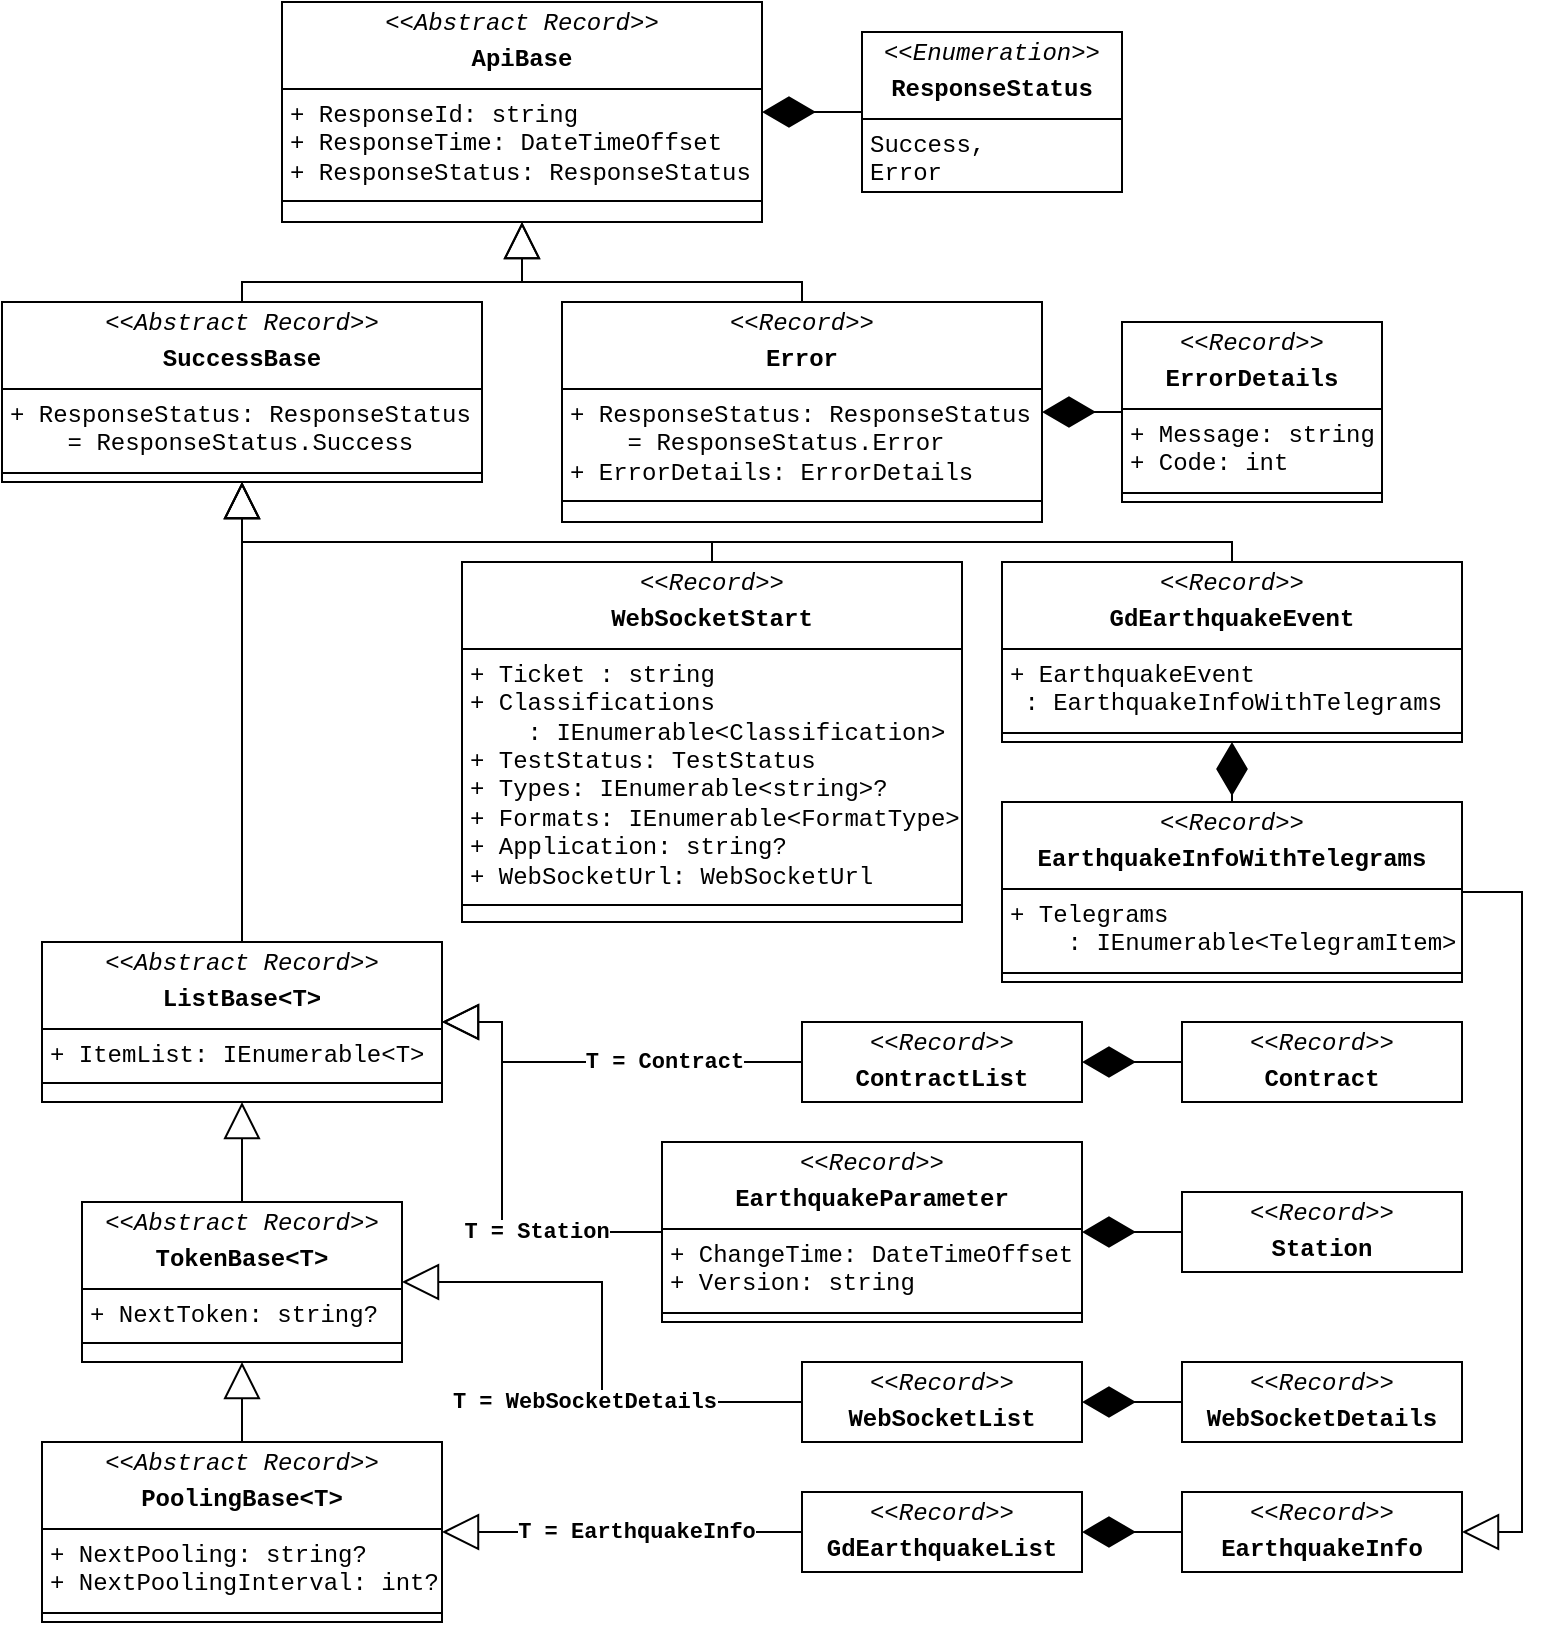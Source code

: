 <mxfile version="26.0.16">
  <diagram id="C5RBs43oDa-KdzZeNtuy" name="Page-1">
    <mxGraphModel dx="3728" dy="1267" grid="1" gridSize="10" guides="1" tooltips="1" connect="1" arrows="1" fold="1" page="1" pageScale="1" pageWidth="827" pageHeight="1169" math="0" shadow="0">
      <root>
        <mxCell id="WIyWlLk6GJQsqaUBKTNV-0" />
        <mxCell id="WIyWlLk6GJQsqaUBKTNV-1" parent="WIyWlLk6GJQsqaUBKTNV-0" />
        <mxCell id="hwMNSgePC5UXe02ij8vF-0" value="&lt;p style=&quot;margin:0px;margin-top:4px;text-align:center;&quot;&gt;&lt;i&gt;&amp;lt;&amp;lt;Abstract Record&amp;gt;&amp;gt;&lt;/i&gt;&lt;/p&gt;&lt;p style=&quot;margin:0px;margin-top:4px;text-align:center;&quot;&gt;&lt;b&gt;ApiBase&lt;/b&gt;&lt;/p&gt;&lt;hr size=&quot;1&quot; style=&quot;border-style:solid;&quot;&gt;&lt;p style=&quot;margin: 0px 0px 0px 4px;&quot;&gt;+ ResponseId: string&lt;/p&gt;&lt;p style=&quot;margin: 0px 0px 0px 4px;&quot;&gt;+ ResponseTime: DateTimeOffset&lt;/p&gt;&lt;p style=&quot;margin: 0px 0px 0px 4px;&quot;&gt;+ ResponseStatus: ResponseStatus&lt;/p&gt;&lt;hr size=&quot;1&quot; style=&quot;border-style:solid;&quot;&gt;&lt;p style=&quot;margin:0px;margin-left:4px;&quot;&gt;&lt;br&gt;&lt;/p&gt;&lt;p style=&quot;margin:0px;margin-left:4px;&quot;&gt;&lt;br&gt;&lt;/p&gt;" style="verticalAlign=top;align=left;overflow=fill;html=1;whiteSpace=wrap;fontFamily=Courier New;" vertex="1" parent="WIyWlLk6GJQsqaUBKTNV-1">
          <mxGeometry x="-1480" y="20" width="240" height="110" as="geometry" />
        </mxCell>
        <mxCell id="hwMNSgePC5UXe02ij8vF-1" value="&lt;p style=&quot;margin:0px;margin-top:4px;text-align:center;&quot;&gt;&lt;i&gt;&amp;lt;&amp;lt;Enumeration&amp;gt;&amp;gt;&lt;/i&gt;&lt;/p&gt;&lt;p style=&quot;margin:0px;margin-top:4px;text-align:center;&quot;&gt;&lt;b&gt;ResponseStatus&lt;/b&gt;&lt;/p&gt;&lt;hr size=&quot;1&quot; style=&quot;border-style:solid;&quot;&gt;&lt;p style=&quot;margin:0px;margin-left:4px;&quot;&gt;Success,&lt;/p&gt;&lt;p style=&quot;margin:0px;margin-left:4px;&quot;&gt;Error&lt;/p&gt;&lt;p style=&quot;margin:0px;margin-left:4px;&quot;&gt;&lt;br&gt;&lt;/p&gt;" style="verticalAlign=top;align=left;overflow=fill;html=1;whiteSpace=wrap;fontFamily=Courier New;" vertex="1" parent="WIyWlLk6GJQsqaUBKTNV-1">
          <mxGeometry x="-1190" y="35" width="130" height="80" as="geometry" />
        </mxCell>
        <mxCell id="hwMNSgePC5UXe02ij8vF-2" value="&lt;p style=&quot;margin:0px;margin-top:4px;text-align:center;&quot;&gt;&lt;i&gt;&amp;lt;&amp;lt;Abstract Record&amp;gt;&amp;gt;&lt;/i&gt;&lt;/p&gt;&lt;p style=&quot;margin:0px;margin-top:4px;text-align:center;&quot;&gt;&lt;b&gt;SuccessBase&lt;/b&gt;&lt;/p&gt;&lt;hr size=&quot;1&quot; style=&quot;border-style:solid;&quot;&gt;&lt;p style=&quot;margin:0px;margin-left:4px;&quot;&gt;+ ResponseStatus: ResponseStatus&lt;/p&gt;&lt;p style=&quot;margin:0px;margin-left:4px;&quot;&gt;&amp;nbsp; &amp;nbsp; = ResponseStatus.Success&lt;/p&gt;&lt;hr size=&quot;1&quot; style=&quot;border-style:solid;&quot;&gt;&lt;p style=&quot;margin:0px;margin-left:4px;&quot;&gt;&lt;br&gt;&lt;/p&gt;" style="verticalAlign=top;align=left;overflow=fill;html=1;whiteSpace=wrap;fontFamily=Courier New;" vertex="1" parent="WIyWlLk6GJQsqaUBKTNV-1">
          <mxGeometry x="-1620" y="170" width="240" height="90" as="geometry" />
        </mxCell>
        <mxCell id="hwMNSgePC5UXe02ij8vF-3" value="&lt;p style=&quot;margin:0px;margin-top:4px;text-align:center;&quot;&gt;&lt;i&gt;&amp;lt;&amp;lt;Abstract Record&amp;gt;&amp;gt;&lt;/i&gt;&lt;/p&gt;&lt;p style=&quot;margin:0px;margin-top:4px;text-align:center;&quot;&gt;&lt;b&gt;ListBase&amp;lt;T&amp;gt;&lt;/b&gt;&lt;/p&gt;&lt;hr size=&quot;1&quot; style=&quot;border-style:solid;&quot;&gt;&lt;p style=&quot;margin:0px;margin-left:4px;&quot;&gt;+ ItemList: IEnumerable&amp;lt;T&amp;gt;&lt;br&gt;&lt;/p&gt;&lt;hr size=&quot;1&quot; style=&quot;border-style:solid;&quot;&gt;&lt;p style=&quot;margin:0px;margin-left:4px;&quot;&gt;&lt;br&gt;&lt;/p&gt;" style="verticalAlign=top;align=left;overflow=fill;html=1;whiteSpace=wrap;fontFamily=Courier New;" vertex="1" parent="WIyWlLk6GJQsqaUBKTNV-1">
          <mxGeometry x="-1600" y="490" width="200" height="80" as="geometry" />
        </mxCell>
        <mxCell id="hwMNSgePC5UXe02ij8vF-4" value="&lt;p style=&quot;margin:0px;margin-top:4px;text-align:center;&quot;&gt;&lt;i&gt;&amp;lt;&amp;lt;Abstract Record&amp;gt;&amp;gt;&lt;/i&gt;&lt;/p&gt;&lt;p style=&quot;margin:0px;margin-top:4px;text-align:center;&quot;&gt;&lt;b&gt;TokenBase&amp;lt;T&amp;gt;&lt;/b&gt;&lt;/p&gt;&lt;hr size=&quot;1&quot; style=&quot;border-style:solid;&quot;&gt;&lt;p style=&quot;margin:0px;margin-left:4px;&quot;&gt;+ NextToken: string?&lt;br&gt;&lt;/p&gt;&lt;hr size=&quot;1&quot; style=&quot;border-style:solid;&quot;&gt;&lt;p style=&quot;margin:0px;margin-left:4px;&quot;&gt;&lt;br&gt;&lt;/p&gt;" style="verticalAlign=top;align=left;overflow=fill;html=1;whiteSpace=wrap;fontFamily=Courier New;" vertex="1" parent="WIyWlLk6GJQsqaUBKTNV-1">
          <mxGeometry x="-1580" y="620" width="160" height="80" as="geometry" />
        </mxCell>
        <mxCell id="hwMNSgePC5UXe02ij8vF-5" value="&lt;p style=&quot;margin:0px;margin-top:4px;text-align:center;&quot;&gt;&lt;i&gt;&amp;lt;&amp;lt;Abstract Record&amp;gt;&amp;gt;&lt;/i&gt;&lt;/p&gt;&lt;p style=&quot;margin:0px;margin-top:4px;text-align:center;&quot;&gt;&lt;b&gt;PoolingBase&amp;lt;T&amp;gt;&lt;/b&gt;&lt;/p&gt;&lt;hr size=&quot;1&quot; style=&quot;border-style:solid;&quot;&gt;&lt;p style=&quot;margin:0px;margin-left:4px;&quot;&gt;&lt;span style=&quot;background-color: transparent; color: light-dark(rgb(0, 0, 0), rgb(255, 255, 255));&quot;&gt;+ NextPooling: string?&lt;/span&gt;&lt;/p&gt;&lt;p style=&quot;margin:0px;margin-left:4px;&quot;&gt;+ NextPoolingInterval: int?&lt;/p&gt;&lt;hr size=&quot;1&quot; style=&quot;border-style:solid;&quot;&gt;&lt;p style=&quot;margin:0px;margin-left:4px;&quot;&gt;&lt;br&gt;&lt;/p&gt;" style="verticalAlign=top;align=left;overflow=fill;html=1;whiteSpace=wrap;fontFamily=Courier New;" vertex="1" parent="WIyWlLk6GJQsqaUBKTNV-1">
          <mxGeometry x="-1600" y="740" width="200" height="90" as="geometry" />
        </mxCell>
        <mxCell id="hwMNSgePC5UXe02ij8vF-6" value="" style="endArrow=diamondThin;endFill=1;endSize=24;html=1;rounded=0;entryX=1;entryY=0.5;entryDx=0;entryDy=0;exitX=0;exitY=0.5;exitDx=0;exitDy=0;" edge="1" parent="WIyWlLk6GJQsqaUBKTNV-1" source="hwMNSgePC5UXe02ij8vF-1" target="hwMNSgePC5UXe02ij8vF-0">
          <mxGeometry width="160" relative="1" as="geometry">
            <mxPoint x="-1320" y="340" as="sourcePoint" />
            <mxPoint x="-1160" y="340" as="targetPoint" />
          </mxGeometry>
        </mxCell>
        <mxCell id="hwMNSgePC5UXe02ij8vF-7" value="" style="endArrow=block;endSize=16;endFill=0;html=1;rounded=0;entryX=0.5;entryY=1;entryDx=0;entryDy=0;exitX=0.5;exitY=0;exitDx=0;exitDy=0;edgeStyle=elbowEdgeStyle;elbow=vertical;" edge="1" parent="WIyWlLk6GJQsqaUBKTNV-1" source="hwMNSgePC5UXe02ij8vF-2" target="hwMNSgePC5UXe02ij8vF-0">
          <mxGeometry width="160" relative="1" as="geometry">
            <mxPoint x="-1320" y="340" as="sourcePoint" />
            <mxPoint x="-980" y="340" as="targetPoint" />
            <Array as="points">
              <mxPoint x="-1410" y="160" />
            </Array>
          </mxGeometry>
        </mxCell>
        <mxCell id="hwMNSgePC5UXe02ij8vF-9" value="" style="endArrow=block;endSize=16;endFill=0;html=1;rounded=0;entryX=0.5;entryY=1;entryDx=0;entryDy=0;exitX=0.5;exitY=0;exitDx=0;exitDy=0;edgeStyle=elbowEdgeStyle;elbow=vertical;" edge="1" parent="WIyWlLk6GJQsqaUBKTNV-1" source="hwMNSgePC5UXe02ij8vF-3" target="hwMNSgePC5UXe02ij8vF-2">
          <mxGeometry width="160" relative="1" as="geometry">
            <mxPoint x="-1350" y="190" as="sourcePoint" />
            <mxPoint x="-1350" y="140" as="targetPoint" />
          </mxGeometry>
        </mxCell>
        <mxCell id="hwMNSgePC5UXe02ij8vF-10" value="&lt;p style=&quot;margin:0px;margin-top:4px;text-align:center;&quot;&gt;&lt;i&gt;&amp;lt;&amp;lt;Record&amp;gt;&amp;gt;&lt;/i&gt;&lt;/p&gt;&lt;p style=&quot;margin:0px;margin-top:4px;text-align:center;&quot;&gt;&lt;b style=&quot;background-color: transparent; color: light-dark(rgb(0, 0, 0), rgb(255, 255, 255));&quot;&gt;Error&lt;/b&gt;&lt;/p&gt;&lt;hr size=&quot;1&quot; style=&quot;border-style:solid;&quot;&gt;&lt;p style=&quot;margin:0px;margin-left:4px;&quot;&gt;+ ResponseStatus: ResponseStatus&lt;/p&gt;&lt;p style=&quot;margin:0px;margin-left:4px;&quot;&gt;&amp;nbsp; &amp;nbsp; = ResponseStatus.Error&lt;/p&gt;&lt;p style=&quot;margin:0px;margin-left:4px;&quot;&gt;+ ErrorDetails: ErrorDetails&lt;/p&gt;&lt;hr size=&quot;1&quot; style=&quot;border-style:solid;&quot;&gt;&lt;p style=&quot;margin:0px;margin-left:4px;&quot;&gt;&lt;br&gt;&lt;/p&gt;" style="verticalAlign=top;align=left;overflow=fill;html=1;whiteSpace=wrap;fontFamily=Courier New;" vertex="1" parent="WIyWlLk6GJQsqaUBKTNV-1">
          <mxGeometry x="-1340" y="170" width="240" height="110" as="geometry" />
        </mxCell>
        <mxCell id="hwMNSgePC5UXe02ij8vF-11" value="" style="endArrow=block;endSize=16;endFill=0;html=1;rounded=0;entryX=0.5;entryY=1;entryDx=0;entryDy=0;edgeStyle=elbowEdgeStyle;elbow=vertical;exitX=0.5;exitY=0;exitDx=0;exitDy=0;" edge="1" parent="WIyWlLk6GJQsqaUBKTNV-1" source="hwMNSgePC5UXe02ij8vF-10" target="hwMNSgePC5UXe02ij8vF-0">
          <mxGeometry width="160" relative="1" as="geometry">
            <mxPoint x="-1220" y="120" as="sourcePoint" />
            <mxPoint x="-1350" y="140" as="targetPoint" />
            <Array as="points">
              <mxPoint x="-1290" y="160" />
            </Array>
          </mxGeometry>
        </mxCell>
        <mxCell id="hwMNSgePC5UXe02ij8vF-13" value="&lt;p style=&quot;margin:0px;margin-top:4px;text-align:center;&quot;&gt;&lt;i&gt;&amp;lt;&amp;lt;Record&amp;gt;&amp;gt;&lt;/i&gt;&lt;/p&gt;&lt;p style=&quot;margin:0px;margin-top:4px;text-align:center;&quot;&gt;&lt;b style=&quot;background-color: transparent; color: light-dark(rgb(0, 0, 0), rgb(255, 255, 255));&quot;&gt;ErrorDetails&lt;/b&gt;&lt;/p&gt;&lt;hr size=&quot;1&quot; style=&quot;border-style:solid;&quot;&gt;&lt;p style=&quot;margin:0px;margin-left:4px;&quot;&gt;+ Message: string&lt;br&gt;&lt;/p&gt;&lt;p style=&quot;margin:0px;margin-left:4px;&quot;&gt;+ Code: int&lt;/p&gt;&lt;hr size=&quot;1&quot; style=&quot;border-style:solid;&quot;&gt;&lt;p style=&quot;margin:0px;margin-left:4px;&quot;&gt;&lt;br&gt;&lt;/p&gt;" style="verticalAlign=top;align=left;overflow=fill;html=1;whiteSpace=wrap;fontFamily=Courier New;" vertex="1" parent="WIyWlLk6GJQsqaUBKTNV-1">
          <mxGeometry x="-1060" y="180" width="130" height="90" as="geometry" />
        </mxCell>
        <mxCell id="hwMNSgePC5UXe02ij8vF-14" value="" style="endArrow=diamondThin;endFill=1;endSize=24;html=1;rounded=0;exitX=0;exitY=0.5;exitDx=0;exitDy=0;entryX=1;entryY=0.5;entryDx=0;entryDy=0;" edge="1" parent="WIyWlLk6GJQsqaUBKTNV-1" source="hwMNSgePC5UXe02ij8vF-13" target="hwMNSgePC5UXe02ij8vF-10">
          <mxGeometry width="160" relative="1" as="geometry">
            <mxPoint x="-1320" y="340" as="sourcePoint" />
            <mxPoint x="-1160" y="340" as="targetPoint" />
          </mxGeometry>
        </mxCell>
        <mxCell id="hwMNSgePC5UXe02ij8vF-15" value="" style="endArrow=block;endSize=16;endFill=0;html=1;rounded=0;entryX=0.5;entryY=1;entryDx=0;entryDy=0;exitX=0.5;exitY=0;exitDx=0;exitDy=0;edgeStyle=elbowEdgeStyle;elbow=vertical;" edge="1" parent="WIyWlLk6GJQsqaUBKTNV-1" source="hwMNSgePC5UXe02ij8vF-4" target="hwMNSgePC5UXe02ij8vF-3">
          <mxGeometry width="160" relative="1" as="geometry">
            <mxPoint x="-1490" y="570.5" as="sourcePoint" />
            <mxPoint x="-1490" y="530.5" as="targetPoint" />
          </mxGeometry>
        </mxCell>
        <mxCell id="hwMNSgePC5UXe02ij8vF-16" value="" style="endArrow=block;endSize=16;endFill=0;html=1;rounded=0;entryX=0.5;entryY=1;entryDx=0;entryDy=0;exitX=0.5;exitY=0;exitDx=0;exitDy=0;edgeStyle=elbowEdgeStyle;elbow=vertical;" edge="1" parent="WIyWlLk6GJQsqaUBKTNV-1" source="hwMNSgePC5UXe02ij8vF-5" target="hwMNSgePC5UXe02ij8vF-4">
          <mxGeometry width="160" relative="1" as="geometry">
            <mxPoint x="-1490" y="720.5" as="sourcePoint" />
            <mxPoint x="-1490" y="680.5" as="targetPoint" />
          </mxGeometry>
        </mxCell>
        <mxCell id="hwMNSgePC5UXe02ij8vF-17" value="&lt;p style=&quot;margin:0px;margin-top:4px;text-align:center;&quot;&gt;&lt;i&gt;&amp;lt;&amp;lt;Record&amp;gt;&amp;gt;&lt;/i&gt;&lt;/p&gt;&lt;p style=&quot;margin:0px;margin-top:4px;text-align:center;&quot;&gt;&lt;b&gt;ContractList&lt;/b&gt;&lt;/p&gt;" style="verticalAlign=top;align=left;overflow=fill;html=1;whiteSpace=wrap;fontFamily=Courier New;" vertex="1" parent="WIyWlLk6GJQsqaUBKTNV-1">
          <mxGeometry x="-1220" y="530" width="140" height="40" as="geometry" />
        </mxCell>
        <mxCell id="hwMNSgePC5UXe02ij8vF-18" value="&lt;p style=&quot;margin:0px;margin-top:4px;text-align:center;&quot;&gt;&lt;i&gt;&amp;lt;&amp;lt;Record&amp;gt;&amp;gt;&lt;/i&gt;&lt;/p&gt;&lt;p style=&quot;margin:0px;margin-top:4px;text-align:center;&quot;&gt;&lt;b&gt;Contract&lt;/b&gt;&lt;/p&gt;" style="verticalAlign=top;align=left;overflow=fill;html=1;whiteSpace=wrap;fontFamily=Courier New;" vertex="1" parent="WIyWlLk6GJQsqaUBKTNV-1">
          <mxGeometry x="-1030" y="530" width="140" height="40" as="geometry" />
        </mxCell>
        <mxCell id="hwMNSgePC5UXe02ij8vF-19" value="" style="endArrow=diamondThin;endFill=1;endSize=24;html=1;rounded=0;exitX=0;exitY=0.5;exitDx=0;exitDy=0;entryX=1;entryY=0.5;entryDx=0;entryDy=0;" edge="1" parent="WIyWlLk6GJQsqaUBKTNV-1" source="hwMNSgePC5UXe02ij8vF-18" target="hwMNSgePC5UXe02ij8vF-17">
          <mxGeometry width="160" relative="1" as="geometry">
            <mxPoint x="-1270" y="550" as="sourcePoint" />
            <mxPoint x="-1050" y="610" as="targetPoint" />
          </mxGeometry>
        </mxCell>
        <mxCell id="hwMNSgePC5UXe02ij8vF-22" value="" style="endArrow=block;endSize=16;endFill=0;html=1;rounded=0;entryX=1;entryY=0.5;entryDx=0;entryDy=0;exitX=0;exitY=0.5;exitDx=0;exitDy=0;edgeStyle=elbowEdgeStyle;elbow=horizontal;" edge="1" parent="WIyWlLk6GJQsqaUBKTNV-1" source="hwMNSgePC5UXe02ij8vF-17" target="hwMNSgePC5UXe02ij8vF-3">
          <mxGeometry width="160" relative="1" as="geometry">
            <mxPoint x="-1490" y="570.5" as="sourcePoint" />
            <mxPoint x="-1490" y="530.5" as="targetPoint" />
            <Array as="points">
              <mxPoint x="-1370" y="540" />
            </Array>
          </mxGeometry>
        </mxCell>
        <mxCell id="hwMNSgePC5UXe02ij8vF-23" value="T = Contract" style="edgeLabel;html=1;align=center;verticalAlign=middle;resizable=0;points=[];fontFamily=Courier New;fontStyle=1" vertex="1" connectable="0" parent="hwMNSgePC5UXe02ij8vF-22">
          <mxGeometry x="-0.333" y="1" relative="1" as="geometry">
            <mxPoint x="-3" y="-1" as="offset" />
          </mxGeometry>
        </mxCell>
        <mxCell id="hwMNSgePC5UXe02ij8vF-24" value="&lt;p style=&quot;margin:0px;margin-top:4px;text-align:center;&quot;&gt;&lt;i&gt;&amp;lt;&amp;lt;Record&amp;gt;&amp;gt;&lt;/i&gt;&lt;/p&gt;&lt;p style=&quot;margin:0px;margin-top:4px;text-align:center;&quot;&gt;&lt;b&gt;WebSocketList&lt;/b&gt;&lt;/p&gt;" style="verticalAlign=top;align=left;overflow=fill;html=1;whiteSpace=wrap;fontFamily=Courier New;" vertex="1" parent="WIyWlLk6GJQsqaUBKTNV-1">
          <mxGeometry x="-1220" y="700" width="140" height="40" as="geometry" />
        </mxCell>
        <mxCell id="hwMNSgePC5UXe02ij8vF-25" value="&lt;p style=&quot;margin:0px;margin-top:4px;text-align:center;&quot;&gt;&lt;i&gt;&amp;lt;&amp;lt;Record&amp;gt;&amp;gt;&lt;/i&gt;&lt;/p&gt;&lt;p style=&quot;margin:0px;margin-top:4px;text-align:center;&quot;&gt;&lt;b&gt;WebSocketDetails&lt;/b&gt;&lt;/p&gt;" style="verticalAlign=top;align=left;overflow=fill;html=1;whiteSpace=wrap;fontFamily=Courier New;" vertex="1" parent="WIyWlLk6GJQsqaUBKTNV-1">
          <mxGeometry x="-1030" y="700" width="140" height="40" as="geometry" />
        </mxCell>
        <mxCell id="hwMNSgePC5UXe02ij8vF-26" value="" style="endArrow=diamondThin;endFill=1;endSize=24;html=1;rounded=0;exitX=0;exitY=0.5;exitDx=0;exitDy=0;entryX=1;entryY=0.5;entryDx=0;entryDy=0;" edge="1" parent="WIyWlLk6GJQsqaUBKTNV-1" source="hwMNSgePC5UXe02ij8vF-25" target="hwMNSgePC5UXe02ij8vF-24">
          <mxGeometry width="160" relative="1" as="geometry">
            <mxPoint x="-1270" y="720" as="sourcePoint" />
            <mxPoint x="-1050" y="780" as="targetPoint" />
          </mxGeometry>
        </mxCell>
        <mxCell id="hwMNSgePC5UXe02ij8vF-27" value="" style="endArrow=block;endSize=16;endFill=0;html=1;rounded=0;entryX=1;entryY=0.5;entryDx=0;entryDy=0;exitX=0;exitY=0.5;exitDx=0;exitDy=0;edgeStyle=elbowEdgeStyle;elbow=horizontal;" edge="1" parent="WIyWlLk6GJQsqaUBKTNV-1" source="hwMNSgePC5UXe02ij8vF-24" target="hwMNSgePC5UXe02ij8vF-4">
          <mxGeometry width="160" relative="1" as="geometry">
            <mxPoint x="-1490" y="720.5" as="sourcePoint" />
            <mxPoint x="-1400" y="750.5" as="targetPoint" />
          </mxGeometry>
        </mxCell>
        <mxCell id="hwMNSgePC5UXe02ij8vF-28" value="T = WebSocketDetails" style="edgeLabel;html=1;align=center;verticalAlign=middle;resizable=0;points=[];fontFamily=Courier New;fontStyle=1" vertex="1" connectable="0" parent="hwMNSgePC5UXe02ij8vF-27">
          <mxGeometry x="-0.333" y="1" relative="1" as="geometry">
            <mxPoint x="-23" y="-1" as="offset" />
          </mxGeometry>
        </mxCell>
        <mxCell id="hwMNSgePC5UXe02ij8vF-29" value="&lt;p style=&quot;margin:0px;margin-top:4px;text-align:center;&quot;&gt;&lt;i&gt;&amp;lt;&amp;lt;Record&amp;gt;&amp;gt;&lt;/i&gt;&lt;/p&gt;&lt;p style=&quot;margin:0px;margin-top:4px;text-align:center;&quot;&gt;&lt;b&gt;GdEarthquakeList&lt;/b&gt;&lt;/p&gt;" style="verticalAlign=top;align=left;overflow=fill;html=1;whiteSpace=wrap;fontFamily=Courier New;" vertex="1" parent="WIyWlLk6GJQsqaUBKTNV-1">
          <mxGeometry x="-1220" y="765" width="140" height="40" as="geometry" />
        </mxCell>
        <mxCell id="hwMNSgePC5UXe02ij8vF-30" value="&lt;p style=&quot;margin:0px;margin-top:4px;text-align:center;&quot;&gt;&lt;i&gt;&amp;lt;&amp;lt;Record&amp;gt;&amp;gt;&lt;/i&gt;&lt;/p&gt;&lt;p style=&quot;margin:0px;margin-top:4px;text-align:center;&quot;&gt;&lt;b&gt;EarthquakeInfo&lt;/b&gt;&lt;/p&gt;" style="verticalAlign=top;align=left;overflow=fill;html=1;whiteSpace=wrap;fontFamily=Courier New;" vertex="1" parent="WIyWlLk6GJQsqaUBKTNV-1">
          <mxGeometry x="-1030" y="765" width="140" height="40" as="geometry" />
        </mxCell>
        <mxCell id="hwMNSgePC5UXe02ij8vF-31" value="" style="endArrow=diamondThin;endFill=1;endSize=24;html=1;rounded=0;exitX=0;exitY=0.5;exitDx=0;exitDy=0;entryX=1;entryY=0.5;entryDx=0;entryDy=0;" edge="1" parent="WIyWlLk6GJQsqaUBKTNV-1" source="hwMNSgePC5UXe02ij8vF-30" target="hwMNSgePC5UXe02ij8vF-29">
          <mxGeometry width="160" relative="1" as="geometry">
            <mxPoint x="-1250" y="785" as="sourcePoint" />
            <mxPoint x="-1030" y="845" as="targetPoint" />
          </mxGeometry>
        </mxCell>
        <mxCell id="hwMNSgePC5UXe02ij8vF-32" value="" style="endArrow=block;endSize=16;endFill=0;html=1;rounded=0;entryX=1;entryY=0.5;entryDx=0;entryDy=0;exitX=0;exitY=0.5;exitDx=0;exitDy=0;edgeStyle=elbowEdgeStyle;elbow=horizontal;" edge="1" parent="WIyWlLk6GJQsqaUBKTNV-1" source="hwMNSgePC5UXe02ij8vF-29" target="hwMNSgePC5UXe02ij8vF-5">
          <mxGeometry width="160" relative="1" as="geometry">
            <mxPoint x="-1450" y="845.5" as="sourcePoint" />
            <mxPoint x="-1380" y="875.5" as="targetPoint" />
          </mxGeometry>
        </mxCell>
        <mxCell id="hwMNSgePC5UXe02ij8vF-33" value="T = EarthquakeInfo" style="edgeLabel;html=1;align=center;verticalAlign=middle;resizable=0;points=[];fontFamily=Courier New;fontStyle=1" vertex="1" connectable="0" parent="hwMNSgePC5UXe02ij8vF-32">
          <mxGeometry x="-0.333" y="1" relative="1" as="geometry">
            <mxPoint x="-23" y="-1" as="offset" />
          </mxGeometry>
        </mxCell>
        <mxCell id="hwMNSgePC5UXe02ij8vF-34" value="&lt;p style=&quot;margin:0px;margin-top:4px;text-align:center;&quot;&gt;&lt;i&gt;&amp;lt;&amp;lt;Record&amp;gt;&amp;gt;&lt;/i&gt;&lt;/p&gt;&lt;p style=&quot;margin:0px;margin-top:4px;text-align:center;&quot;&gt;&lt;b&gt;EarthquakeParameter&lt;/b&gt;&lt;/p&gt;&lt;hr size=&quot;1&quot; style=&quot;border-style:solid;&quot;&gt;&lt;p style=&quot;margin:0px;margin-left:4px;&quot;&gt;+ ChangeTime: DateTimeOffset&lt;br&gt;&lt;/p&gt;&lt;p style=&quot;margin:0px;margin-left:4px;&quot;&gt;+ Version: string&lt;/p&gt;&lt;hr size=&quot;1&quot; style=&quot;border-style:solid;&quot;&gt;&lt;p style=&quot;margin:0px;margin-left:4px;&quot;&gt;&lt;br&gt;&lt;/p&gt;" style="verticalAlign=top;align=left;overflow=fill;html=1;whiteSpace=wrap;fontFamily=Courier New;" vertex="1" parent="WIyWlLk6GJQsqaUBKTNV-1">
          <mxGeometry x="-1290" y="590" width="210" height="90" as="geometry" />
        </mxCell>
        <mxCell id="hwMNSgePC5UXe02ij8vF-35" value="&lt;p style=&quot;margin:0px;margin-top:4px;text-align:center;&quot;&gt;&lt;i&gt;&amp;lt;&amp;lt;Record&amp;gt;&amp;gt;&lt;/i&gt;&lt;/p&gt;&lt;p style=&quot;margin:0px;margin-top:4px;text-align:center;&quot;&gt;&lt;b&gt;Station&lt;/b&gt;&lt;/p&gt;" style="verticalAlign=top;align=left;overflow=fill;html=1;whiteSpace=wrap;fontFamily=Courier New;" vertex="1" parent="WIyWlLk6GJQsqaUBKTNV-1">
          <mxGeometry x="-1030" y="615" width="140" height="40" as="geometry" />
        </mxCell>
        <mxCell id="hwMNSgePC5UXe02ij8vF-36" value="" style="endArrow=diamondThin;endFill=1;endSize=24;html=1;rounded=0;exitX=0;exitY=0.5;exitDx=0;exitDy=0;entryX=1;entryY=0.5;entryDx=0;entryDy=0;" edge="1" parent="WIyWlLk6GJQsqaUBKTNV-1" source="hwMNSgePC5UXe02ij8vF-35" target="hwMNSgePC5UXe02ij8vF-34">
          <mxGeometry width="160" relative="1" as="geometry">
            <mxPoint x="-1270" y="635" as="sourcePoint" />
            <mxPoint x="-1080" y="635" as="targetPoint" />
          </mxGeometry>
        </mxCell>
        <mxCell id="hwMNSgePC5UXe02ij8vF-38" value="" style="endArrow=block;endSize=16;endFill=0;html=1;rounded=0;entryX=1;entryY=0.5;entryDx=0;entryDy=0;exitX=0;exitY=0.5;exitDx=0;exitDy=0;edgeStyle=elbowEdgeStyle;elbow=horizontal;" edge="1" parent="WIyWlLk6GJQsqaUBKTNV-1" source="hwMNSgePC5UXe02ij8vF-34" target="hwMNSgePC5UXe02ij8vF-3">
          <mxGeometry width="160" relative="1" as="geometry">
            <mxPoint x="-1210" y="590.5" as="sourcePoint" />
            <mxPoint x="-1390" y="610.5" as="targetPoint" />
            <Array as="points">
              <mxPoint x="-1370" y="640.5" />
            </Array>
          </mxGeometry>
        </mxCell>
        <mxCell id="hwMNSgePC5UXe02ij8vF-39" value="T = Station" style="edgeLabel;html=1;align=center;verticalAlign=middle;resizable=0;points=[];fontFamily=Courier New;fontStyle=1" vertex="1" connectable="0" parent="hwMNSgePC5UXe02ij8vF-38">
          <mxGeometry x="-0.333" y="1" relative="1" as="geometry">
            <mxPoint x="8" y="-1" as="offset" />
          </mxGeometry>
        </mxCell>
        <mxCell id="hwMNSgePC5UXe02ij8vF-45" value="" style="endArrow=diamondThin;endFill=1;endSize=24;html=1;rounded=0;exitX=0.5;exitY=0;exitDx=0;exitDy=0;entryX=0.5;entryY=1;entryDx=0;entryDy=0;" edge="1" parent="WIyWlLk6GJQsqaUBKTNV-1" source="hwMNSgePC5UXe02ij8vF-50" target="hwMNSgePC5UXe02ij8vF-51">
          <mxGeometry width="160" relative="1" as="geometry">
            <mxPoint x="-1095" y="395" as="sourcePoint" />
            <mxPoint x="-1005" y="410" as="targetPoint" />
          </mxGeometry>
        </mxCell>
        <mxCell id="hwMNSgePC5UXe02ij8vF-46" value="" style="endArrow=block;endSize=16;endFill=0;html=1;rounded=0;entryX=0.5;entryY=1;entryDx=0;entryDy=0;edgeStyle=elbowEdgeStyle;elbow=vertical;exitX=0.5;exitY=0;exitDx=0;exitDy=0;" edge="1" parent="WIyWlLk6GJQsqaUBKTNV-1" source="hwMNSgePC5UXe02ij8vF-51" target="hwMNSgePC5UXe02ij8vF-2">
          <mxGeometry width="160" relative="1" as="geometry">
            <mxPoint x="-1005" y="320" as="sourcePoint" />
            <mxPoint x="-1350" y="140" as="targetPoint" />
            <Array as="points">
              <mxPoint x="-1240" y="290" />
            </Array>
          </mxGeometry>
        </mxCell>
        <mxCell id="hwMNSgePC5UXe02ij8vF-48" value="" style="endArrow=block;endSize=16;endFill=0;html=1;rounded=0;exitX=1;exitY=0.5;exitDx=0;exitDy=0;entryX=1;entryY=0.5;entryDx=0;entryDy=0;edgeStyle=elbowEdgeStyle;" edge="1" parent="WIyWlLk6GJQsqaUBKTNV-1" source="hwMNSgePC5UXe02ij8vF-50" target="hwMNSgePC5UXe02ij8vF-30">
          <mxGeometry width="160" relative="1" as="geometry">
            <mxPoint x="-970" y="500" as="sourcePoint" />
            <mxPoint x="-810" y="500" as="targetPoint" />
            <Array as="points">
              <mxPoint x="-860" y="620" />
            </Array>
          </mxGeometry>
        </mxCell>
        <mxCell id="hwMNSgePC5UXe02ij8vF-50" value="&lt;p style=&quot;margin:0px;margin-top:4px;text-align:center;&quot;&gt;&lt;i&gt;&amp;lt;&amp;lt;Record&amp;gt;&amp;gt;&lt;/i&gt;&lt;/p&gt;&lt;p style=&quot;margin:0px;margin-top:4px;text-align:center;&quot;&gt;&lt;b&gt;EarthquakeInfoWithTelegrams&lt;/b&gt;&lt;/p&gt;&lt;hr size=&quot;1&quot; style=&quot;border-style:solid;&quot;&gt;&lt;p style=&quot;margin: 0px 0px 0px 4px;&quot;&gt;+ Telegrams&lt;/p&gt;&lt;p style=&quot;margin: 0px 0px 0px 4px;&quot;&gt;&amp;nbsp; &amp;nbsp; : IEnumerable&amp;lt;TelegramItem&amp;gt;&lt;/p&gt;&lt;hr size=&quot;1&quot; style=&quot;border-style:solid;&quot;&gt;&lt;p style=&quot;margin:0px;margin-left:4px;&quot;&gt;&lt;br&gt;&lt;/p&gt;" style="verticalAlign=top;align=left;overflow=fill;html=1;whiteSpace=wrap;fontFamily=Courier New;" vertex="1" parent="WIyWlLk6GJQsqaUBKTNV-1">
          <mxGeometry x="-1120" y="420" width="230" height="90" as="geometry" />
        </mxCell>
        <mxCell id="hwMNSgePC5UXe02ij8vF-51" value="&lt;p style=&quot;margin:0px;margin-top:4px;text-align:center;&quot;&gt;&lt;i&gt;&amp;lt;&amp;lt;Record&amp;gt;&amp;gt;&lt;/i&gt;&lt;/p&gt;&lt;p style=&quot;margin:0px;margin-top:4px;text-align:center;&quot;&gt;&lt;b&gt;GdEarthquakeEvent&lt;/b&gt;&lt;/p&gt;&lt;hr size=&quot;1&quot; style=&quot;border-style:solid;&quot;&gt;&lt;p style=&quot;margin: 0px 0px 0px 4px;&quot;&gt;+ EarthquakeEvent&lt;/p&gt;&lt;p style=&quot;margin: 0px 0px 0px 4px;&quot;&gt;&amp;nbsp;: EarthquakeInfoWithTelegrams&lt;/p&gt;&lt;hr size=&quot;1&quot; style=&quot;border-style:solid;&quot;&gt;&lt;p style=&quot;margin:0px;margin-left:4px;&quot;&gt;&lt;br&gt;&lt;/p&gt;" style="verticalAlign=top;align=left;overflow=fill;html=1;whiteSpace=wrap;fontFamily=Courier New;" vertex="1" parent="WIyWlLk6GJQsqaUBKTNV-1">
          <mxGeometry x="-1120" y="300" width="230" height="90" as="geometry" />
        </mxCell>
        <mxCell id="hwMNSgePC5UXe02ij8vF-53" value="&lt;p style=&quot;margin:0px;margin-top:4px;text-align:center;&quot;&gt;&lt;i&gt;&amp;lt;&amp;lt;Record&amp;gt;&amp;gt;&lt;/i&gt;&lt;/p&gt;&lt;p style=&quot;margin:0px;margin-top:4px;text-align:center;&quot;&gt;&lt;b&gt;WebSocketStart&lt;/b&gt;&lt;/p&gt;&lt;hr size=&quot;1&quot; style=&quot;border-style:solid;&quot;&gt;&lt;p style=&quot;margin: 0px 0px 0px 4px;&quot;&gt;+ Ticket&lt;span style=&quot;background-color: transparent; color: light-dark(rgb(0, 0, 0), rgb(255, 255, 255));&quot;&gt;&amp;nbsp;: string&lt;/span&gt;&lt;/p&gt;&lt;p style=&quot;margin: 0px 0px 0px 4px;&quot;&gt;&lt;span style=&quot;background-color: transparent; color: light-dark(rgb(0, 0, 0), rgb(255, 255, 255));&quot;&gt;+ Classifications&lt;/span&gt;&lt;/p&gt;&lt;p style=&quot;margin: 0px 0px 0px 4px;&quot;&gt;&lt;span style=&quot;background-color: transparent; color: light-dark(rgb(0, 0, 0), rgb(255, 255, 255));&quot;&gt;&amp;nbsp; &amp;nbsp; : IEnumerable&amp;lt;Classification&amp;gt;&lt;/span&gt;&lt;/p&gt;&lt;p style=&quot;margin: 0px 0px 0px 4px;&quot;&gt;+ TestStatus: TestStatus&lt;/p&gt;&lt;p style=&quot;margin: 0px 0px 0px 4px;&quot;&gt;+ Types: IEnumerable&amp;lt;string&amp;gt;?&lt;/p&gt;&lt;p style=&quot;margin: 0px 0px 0px 4px;&quot;&gt;+ Formats: IEnumerable&amp;lt;FormatType&amp;gt;&lt;/p&gt;&lt;p style=&quot;margin: 0px 0px 0px 4px;&quot;&gt;+ Application: string?&lt;/p&gt;&lt;p style=&quot;margin: 0px 0px 0px 4px;&quot;&gt;+ WebSocketUrl: WebSocketUrl&lt;/p&gt;&lt;hr size=&quot;1&quot; style=&quot;border-style:solid;&quot;&gt;&lt;p style=&quot;margin:0px;margin-left:4px;&quot;&gt;&lt;br&gt;&lt;/p&gt;" style="verticalAlign=top;align=left;overflow=fill;html=1;whiteSpace=wrap;fontFamily=Courier New;" vertex="1" parent="WIyWlLk6GJQsqaUBKTNV-1">
          <mxGeometry x="-1390" y="300" width="250" height="180" as="geometry" />
        </mxCell>
        <mxCell id="hwMNSgePC5UXe02ij8vF-54" value="" style="endArrow=block;endSize=16;endFill=0;html=1;rounded=0;entryX=0.5;entryY=1;entryDx=0;entryDy=0;edgeStyle=elbowEdgeStyle;elbow=vertical;exitX=0.5;exitY=0;exitDx=0;exitDy=0;" edge="1" parent="WIyWlLk6GJQsqaUBKTNV-1" source="hwMNSgePC5UXe02ij8vF-53" target="hwMNSgePC5UXe02ij8vF-2">
          <mxGeometry width="160" relative="1" as="geometry">
            <mxPoint x="-995" y="330" as="sourcePoint" />
            <mxPoint x="-1490" y="270" as="targetPoint" />
            <Array as="points">
              <mxPoint x="-1390" y="290" />
            </Array>
          </mxGeometry>
        </mxCell>
      </root>
    </mxGraphModel>
  </diagram>
</mxfile>
